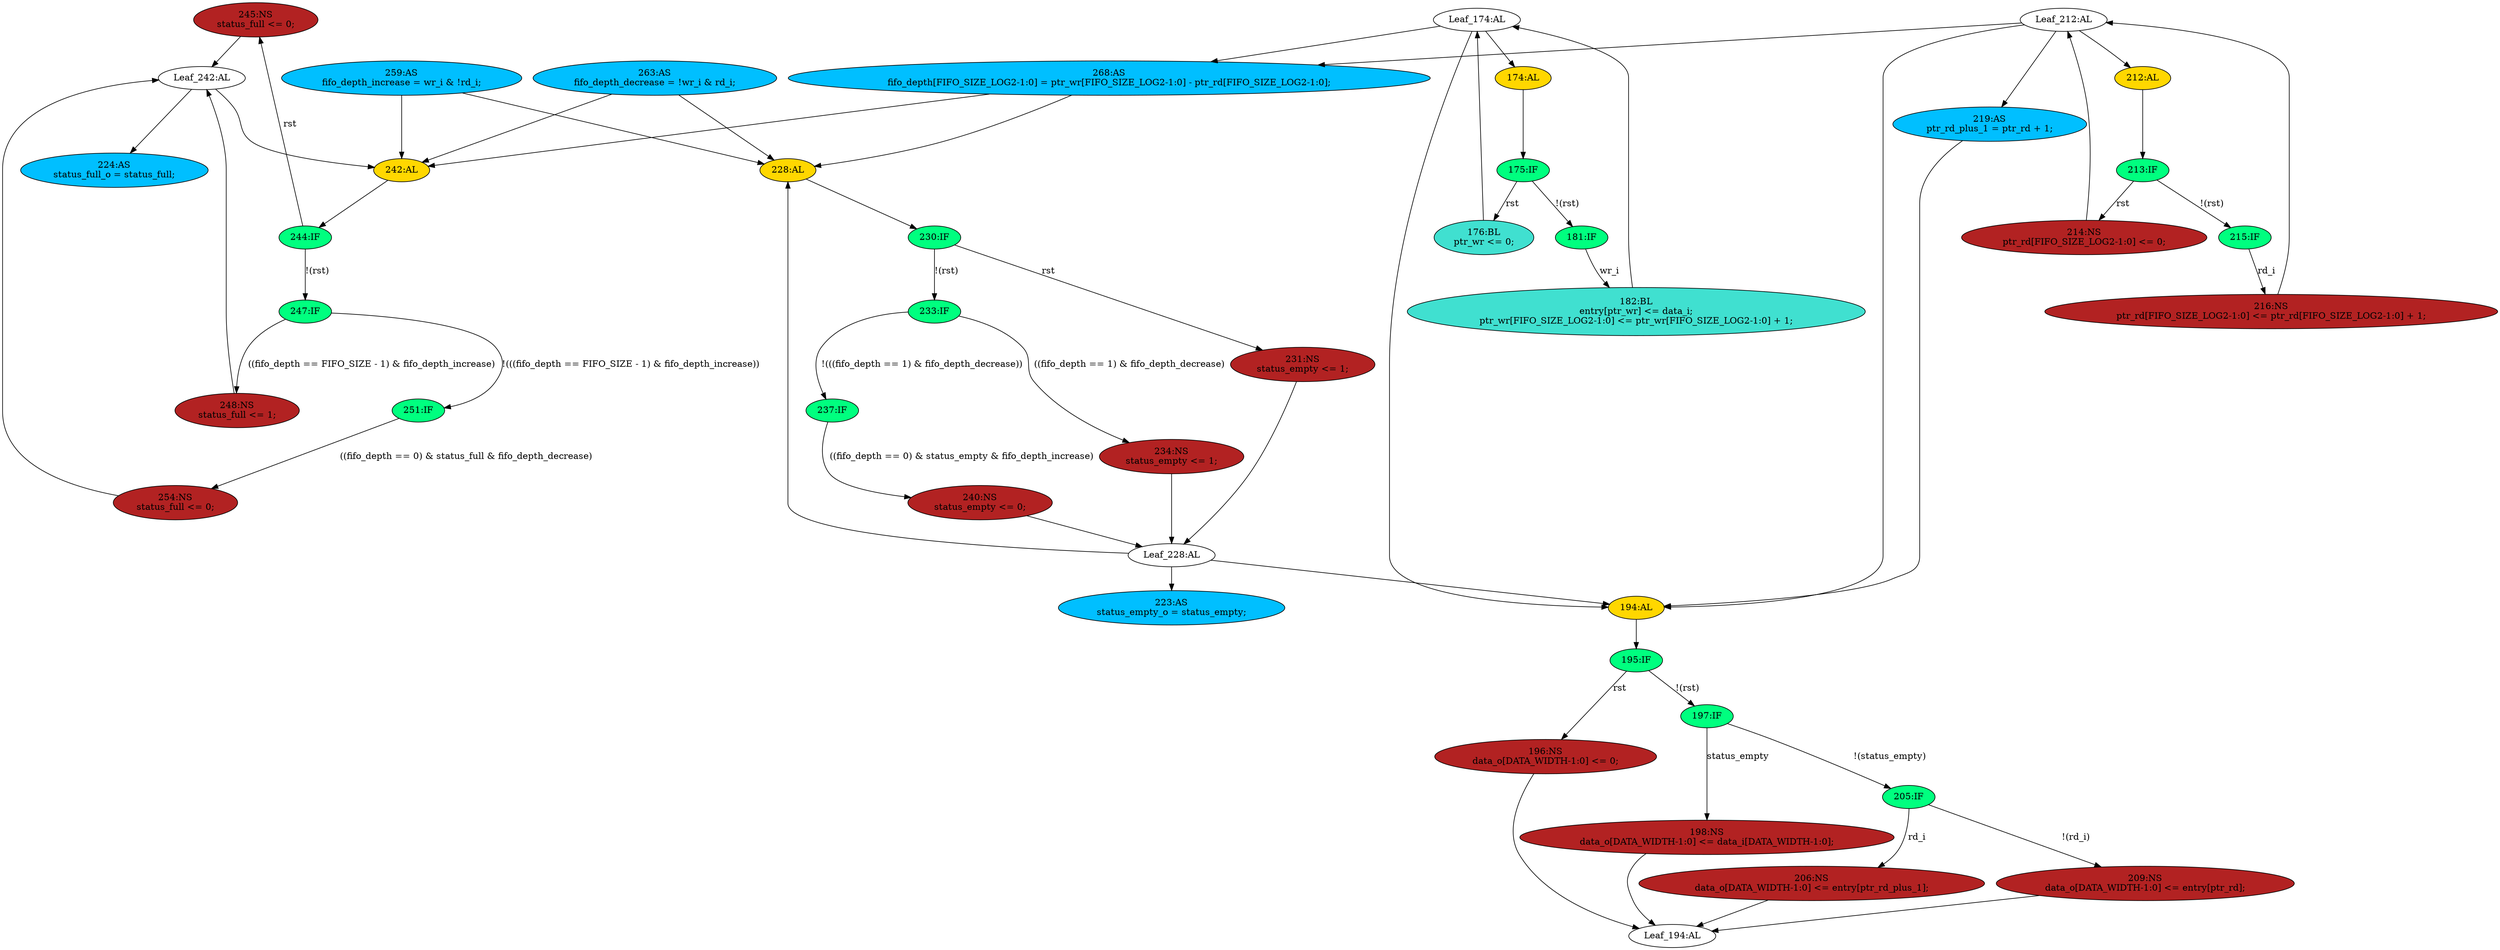 strict digraph "compose( ,  )" {
	node [label="\N"];
	"245:NS"	 [ast="<pyverilog.vparser.ast.NonblockingSubstitution object at 0x7f35d6225a10>",
		fillcolor=firebrick,
		label="245:NS
status_full <= 0;",
		statements="[<pyverilog.vparser.ast.NonblockingSubstitution object at 0x7f35d6225a10>]",
		style=filled,
		typ=NonblockingSubstitution];
	"Leaf_242:AL"	 [def_var="['status_full']",
		label="Leaf_242:AL"];
	"245:NS" -> "Leaf_242:AL"	 [cond="[]",
		lineno=None];
	"224:AS"	 [ast="<pyverilog.vparser.ast.Assign object at 0x7f35d6664b90>",
		def_var="['status_full_o']",
		fillcolor=deepskyblue,
		label="224:AS
status_full_o = status_full;",
		statements="[]",
		style=filled,
		typ=Assign,
		use_var="['status_full']"];
	"244:IF"	 [ast="<pyverilog.vparser.ast.IfStatement object at 0x7f35d62259d0>",
		fillcolor=springgreen,
		label="244:IF",
		statements="[]",
		style=filled,
		typ=IfStatement];
	"244:IF" -> "245:NS"	 [cond="['rst']",
		label=rst,
		lineno=244];
	"247:IF"	 [ast="<pyverilog.vparser.ast.IfStatement object at 0x7f35d6225e10>",
		fillcolor=springgreen,
		label="247:IF",
		statements="[]",
		style=filled,
		typ=IfStatement];
	"244:IF" -> "247:IF"	 [cond="['rst']",
		label="!(rst)",
		lineno=244];
	"259:AS"	 [ast="<pyverilog.vparser.ast.Assign object at 0x7f35d622f350>",
		def_var="['fifo_depth_increase']",
		fillcolor=deepskyblue,
		label="259:AS
fifo_depth_increase = wr_i & !rd_i;",
		statements="[]",
		style=filled,
		typ=Assign,
		use_var="['wr_i', 'rd_i']"];
	"242:AL"	 [ast="<pyverilog.vparser.ast.Always object at 0x7f35d6225810>",
		clk_sens=True,
		fillcolor=gold,
		label="242:AL",
		sens="['clk', 'rst']",
		statements="[]",
		style=filled,
		typ=Always,
		use_var="['status_full', 'fifo_depth_increase', 'fifo_depth_decrease', 'rst', 'fifo_depth', 'FIFO_SIZE']"];
	"259:AS" -> "242:AL";
	"228:AL"	 [ast="<pyverilog.vparser.ast.Always object at 0x7f35d6664d90>",
		clk_sens=True,
		fillcolor=gold,
		label="228:AL",
		sens="['clk', 'rst']",
		statements="[]",
		style=filled,
		typ=Always,
		use_var="['rst', 'status_empty', 'fifo_depth_decrease', 'fifo_depth', 'fifo_depth_increase']"];
	"259:AS" -> "228:AL";
	"233:IF"	 [ast="<pyverilog.vparser.ast.IfStatement object at 0x7f35d6225350>",
		fillcolor=springgreen,
		label="233:IF",
		statements="[]",
		style=filled,
		typ=IfStatement];
	"234:NS"	 [ast="<pyverilog.vparser.ast.NonblockingSubstitution object at 0x7f35d6225390>",
		fillcolor=firebrick,
		label="234:NS
status_empty <= 1;",
		statements="[<pyverilog.vparser.ast.NonblockingSubstitution object at 0x7f35d6225390>]",
		style=filled,
		typ=NonblockingSubstitution];
	"233:IF" -> "234:NS"	 [cond="['fifo_depth', 'fifo_depth_decrease']",
		label="((fifo_depth == 1) & fifo_depth_decrease)",
		lineno=233];
	"237:IF"	 [ast="<pyverilog.vparser.ast.IfStatement object at 0x7f35d6225750>",
		fillcolor=springgreen,
		label="237:IF",
		statements="[]",
		style=filled,
		typ=IfStatement];
	"233:IF" -> "237:IF"	 [cond="['fifo_depth', 'fifo_depth_decrease']",
		label="!(((fifo_depth == 1) & fifo_depth_decrease))",
		lineno=233];
	"182:BL"	 [ast="<pyverilog.vparser.ast.Block object at 0x7f35d6667a10>",
		fillcolor=turquoise,
		label="182:BL
entry[ptr_wr] <= data_i;
ptr_wr[FIFO_SIZE_LOG2-1:0] <= ptr_wr[FIFO_SIZE_LOG2-1:0] + 1;",
		statements="[<pyverilog.vparser.ast.NonblockingSubstitution object at 0x7f35d6667850>, <pyverilog.vparser.ast.NonblockingSubstitution object \
at 0x7f35d6667d10>]",
		style=filled,
		typ=Block];
	"Leaf_174:AL"	 [def_var="['entry', 'ptr_wr']",
		label="Leaf_174:AL"];
	"182:BL" -> "Leaf_174:AL"	 [cond="[]",
		lineno=None];
	"194:AL"	 [ast="<pyverilog.vparser.ast.Always object at 0x7f35d6667e50>",
		clk_sens=True,
		fillcolor=gold,
		label="194:AL",
		sens="['clk', 'rst']",
		statements="[]",
		style=filled,
		typ=Always,
		use_var="['status_empty', 'ptr_rd_plus_1', 'data_i', 'ptr_rd', 'rd_i', 'rst', 'entry']"];
	"195:IF"	 [ast="<pyverilog.vparser.ast.IfStatement object at 0x7f35d66600d0>",
		fillcolor=springgreen,
		label="195:IF",
		statements="[]",
		style=filled,
		typ=IfStatement];
	"194:AL" -> "195:IF"	 [cond="[]",
		lineno=None];
	"254:NS"	 [ast="<pyverilog.vparser.ast.NonblockingSubstitution object at 0x7f35d622f2d0>",
		fillcolor=firebrick,
		label="254:NS
status_full <= 0;",
		statements="[<pyverilog.vparser.ast.NonblockingSubstitution object at 0x7f35d622f2d0>]",
		style=filled,
		typ=NonblockingSubstitution];
	"254:NS" -> "Leaf_242:AL"	 [cond="[]",
		lineno=None];
	"176:BL"	 [ast="<pyverilog.vparser.ast.Block object at 0x7f35d6285b90>",
		fillcolor=turquoise,
		label="176:BL
ptr_wr <= 0;",
		statements="[<pyverilog.vparser.ast.NonblockingSubstitution object at 0x7f35d6667510>]",
		style=filled,
		typ=Block];
	"176:BL" -> "Leaf_174:AL"	 [cond="[]",
		lineno=None];
	"213:IF"	 [ast="<pyverilog.vparser.ast.IfStatement object at 0x7f35d6664110>",
		fillcolor=springgreen,
		label="213:IF",
		statements="[]",
		style=filled,
		typ=IfStatement];
	"215:IF"	 [ast="<pyverilog.vparser.ast.IfStatement object at 0x7f35d6664450>",
		fillcolor=springgreen,
		label="215:IF",
		statements="[]",
		style=filled,
		typ=IfStatement];
	"213:IF" -> "215:IF"	 [cond="['rst']",
		label="!(rst)",
		lineno=213];
	"214:NS"	 [ast="<pyverilog.vparser.ast.NonblockingSubstitution object at 0x7f35d6664150>",
		fillcolor=firebrick,
		label="214:NS
ptr_rd[FIFO_SIZE_LOG2-1:0] <= 0;",
		statements="[<pyverilog.vparser.ast.NonblockingSubstitution object at 0x7f35d6664150>]",
		style=filled,
		typ=NonblockingSubstitution];
	"213:IF" -> "214:NS"	 [cond="['rst']",
		label=rst,
		lineno=213];
	"Leaf_228:AL"	 [def_var="['status_empty']",
		label="Leaf_228:AL"];
	"Leaf_228:AL" -> "194:AL";
	"223:AS"	 [ast="<pyverilog.vparser.ast.Assign object at 0x7f35d6664a10>",
		def_var="['status_empty_o']",
		fillcolor=deepskyblue,
		label="223:AS
status_empty_o = status_empty;",
		statements="[]",
		style=filled,
		typ=Assign,
		use_var="['status_empty']"];
	"Leaf_228:AL" -> "223:AS";
	"Leaf_228:AL" -> "228:AL";
	"231:NS"	 [ast="<pyverilog.vparser.ast.NonblockingSubstitution object at 0x7f35d6664f50>",
		fillcolor=firebrick,
		label="231:NS
status_empty <= 1;",
		statements="[<pyverilog.vparser.ast.NonblockingSubstitution object at 0x7f35d6664f50>]",
		style=filled,
		typ=NonblockingSubstitution];
	"231:NS" -> "Leaf_228:AL"	 [cond="[]",
		lineno=None];
	"Leaf_174:AL" -> "194:AL";
	"174:AL"	 [ast="<pyverilog.vparser.ast.Always object at 0x7f35d6285d90>",
		clk_sens=True,
		fillcolor=gold,
		label="174:AL",
		sens="['clk', 'rst']",
		statements="[]",
		style=filled,
		typ=Always,
		use_var="['rst', 'data_i', 'wr_i', 'ptr_wr']"];
	"Leaf_174:AL" -> "174:AL";
	"268:AS"	 [ast="<pyverilog.vparser.ast.Assign object at 0x7f35d622fb50>",
		def_var="['fifo_depth']",
		fillcolor=deepskyblue,
		label="268:AS
fifo_depth[FIFO_SIZE_LOG2-1:0] = ptr_wr[FIFO_SIZE_LOG2-1:0] - ptr_rd[FIFO_SIZE_LOG2-1:0];",
		statements="[]",
		style=filled,
		typ=Assign,
		use_var="['ptr_wr', 'ptr_rd']"];
	"Leaf_174:AL" -> "268:AS";
	"Leaf_212:AL"	 [def_var="['ptr_rd']",
		label="Leaf_212:AL"];
	"Leaf_212:AL" -> "194:AL";
	"212:AL"	 [ast="<pyverilog.vparser.ast.Always object at 0x7f35d6660d90>",
		clk_sens=True,
		fillcolor=gold,
		label="212:AL",
		sens="['clk', 'rst']",
		statements="[]",
		style=filled,
		typ=Always,
		use_var="['rst', 'ptr_rd', 'rd_i']"];
	"Leaf_212:AL" -> "212:AL";
	"219:AS"	 [ast="<pyverilog.vparser.ast.Assign object at 0x7f35d6664850>",
		def_var="['ptr_rd_plus_1']",
		fillcolor=deepskyblue,
		label="219:AS
ptr_rd_plus_1 = ptr_rd + 1;",
		statements="[]",
		style=filled,
		typ=Assign,
		use_var="['ptr_rd']"];
	"Leaf_212:AL" -> "219:AS";
	"Leaf_212:AL" -> "268:AS";
	"196:NS"	 [ast="<pyverilog.vparser.ast.NonblockingSubstitution object at 0x7f35d6660110>",
		fillcolor=firebrick,
		label="196:NS
data_o[DATA_WIDTH-1:0] <= 0;",
		statements="[<pyverilog.vparser.ast.NonblockingSubstitution object at 0x7f35d6660110>]",
		style=filled,
		typ=NonblockingSubstitution];
	"Leaf_194:AL"	 [def_var="['data_o']",
		label="Leaf_194:AL"];
	"196:NS" -> "Leaf_194:AL"	 [cond="[]",
		lineno=None];
	"212:AL" -> "213:IF"	 [cond="[]",
		lineno=None];
	"251:IF"	 [ast="<pyverilog.vparser.ast.IfStatement object at 0x7f35d622f050>",
		fillcolor=springgreen,
		label="251:IF",
		statements="[]",
		style=filled,
		typ=IfStatement];
	"251:IF" -> "254:NS"	 [cond="['fifo_depth', 'status_full', 'fifo_depth_decrease']",
		label="((fifo_depth == 0) & status_full & fifo_depth_decrease)",
		lineno=251];
	"Leaf_242:AL" -> "224:AS";
	"Leaf_242:AL" -> "242:AL";
	"242:AL" -> "244:IF"	 [cond="[]",
		lineno=None];
	"230:IF"	 [ast="<pyverilog.vparser.ast.IfStatement object at 0x7f35d6664f10>",
		fillcolor=springgreen,
		label="230:IF",
		statements="[]",
		style=filled,
		typ=IfStatement];
	"230:IF" -> "233:IF"	 [cond="['rst']",
		label="!(rst)",
		lineno=230];
	"230:IF" -> "231:NS"	 [cond="['rst']",
		label=rst,
		lineno=230];
	"216:NS"	 [ast="<pyverilog.vparser.ast.NonblockingSubstitution object at 0x7f35d6664750>",
		fillcolor=firebrick,
		label="216:NS
ptr_rd[FIFO_SIZE_LOG2-1:0] <= ptr_rd[FIFO_SIZE_LOG2-1:0] + 1;",
		statements="[<pyverilog.vparser.ast.NonblockingSubstitution object at 0x7f35d6664750>]",
		style=filled,
		typ=NonblockingSubstitution];
	"215:IF" -> "216:NS"	 [cond="['rd_i']",
		label=rd_i,
		lineno=215];
	"216:NS" -> "Leaf_212:AL"	 [cond="[]",
		lineno=None];
	"234:NS" -> "Leaf_228:AL"	 [cond="[]",
		lineno=None];
	"195:IF" -> "196:NS"	 [cond="['rst']",
		label=rst,
		lineno=195];
	"197:IF"	 [ast="<pyverilog.vparser.ast.IfStatement object at 0x7f35d6660610>",
		fillcolor=springgreen,
		label="197:IF",
		statements="[]",
		style=filled,
		typ=IfStatement];
	"195:IF" -> "197:IF"	 [cond="['rst']",
		label="!(rst)",
		lineno=195];
	"205:IF"	 [ast="<pyverilog.vparser.ast.IfStatement object at 0x7f35d6660c90>",
		fillcolor=springgreen,
		label="205:IF",
		statements="[]",
		style=filled,
		typ=IfStatement];
	"197:IF" -> "205:IF"	 [cond="['status_empty']",
		label="!(status_empty)",
		lineno=197];
	"198:NS"	 [ast="<pyverilog.vparser.ast.NonblockingSubstitution object at 0x7f35d66605d0>",
		fillcolor=firebrick,
		label="198:NS
data_o[DATA_WIDTH-1:0] <= data_i[DATA_WIDTH-1:0];",
		statements="[<pyverilog.vparser.ast.NonblockingSubstitution object at 0x7f35d66605d0>]",
		style=filled,
		typ=NonblockingSubstitution];
	"197:IF" -> "198:NS"	 [cond="['status_empty']",
		label=status_empty,
		lineno=197];
	"209:NS"	 [ast="<pyverilog.vparser.ast.NonblockingSubstitution object at 0x7f35d6660e10>",
		fillcolor=firebrick,
		label="209:NS
data_o[DATA_WIDTH-1:0] <= entry[ptr_rd];",
		statements="[<pyverilog.vparser.ast.NonblockingSubstitution object at 0x7f35d6660e10>]",
		style=filled,
		typ=NonblockingSubstitution];
	"209:NS" -> "Leaf_194:AL"	 [cond="[]",
		lineno=None];
	"219:AS" -> "194:AL";
	"205:IF" -> "209:NS"	 [cond="['rd_i']",
		label="!(rd_i)",
		lineno=205];
	"206:NS"	 [ast="<pyverilog.vparser.ast.NonblockingSubstitution object at 0x7f35d6660ad0>",
		fillcolor=firebrick,
		label="206:NS
data_o[DATA_WIDTH-1:0] <= entry[ptr_rd_plus_1];",
		statements="[<pyverilog.vparser.ast.NonblockingSubstitution object at 0x7f35d6660ad0>]",
		style=filled,
		typ=NonblockingSubstitution];
	"205:IF" -> "206:NS"	 [cond="['rd_i']",
		label=rd_i,
		lineno=205];
	"263:AS"	 [ast="<pyverilog.vparser.ast.Assign object at 0x7f35d622f510>",
		def_var="['fifo_depth_decrease']",
		fillcolor=deepskyblue,
		label="263:AS
fifo_depth_decrease = !wr_i & rd_i;",
		statements="[]",
		style=filled,
		typ=Assign,
		use_var="['wr_i', 'rd_i']"];
	"263:AS" -> "242:AL";
	"263:AS" -> "228:AL";
	"206:NS" -> "Leaf_194:AL"	 [cond="[]",
		lineno=None];
	"175:IF"	 [ast="<pyverilog.vparser.ast.IfStatement object at 0x7f35d6667590>",
		fillcolor=springgreen,
		label="175:IF",
		statements="[]",
		style=filled,
		typ=IfStatement];
	"175:IF" -> "176:BL"	 [cond="['rst']",
		label=rst,
		lineno=175];
	"181:IF"	 [ast="<pyverilog.vparser.ast.IfStatement object at 0x7f35d6667690>",
		fillcolor=springgreen,
		label="181:IF",
		statements="[]",
		style=filled,
		typ=IfStatement];
	"175:IF" -> "181:IF"	 [cond="['rst']",
		label="!(rst)",
		lineno=175];
	"228:AL" -> "230:IF"	 [cond="[]",
		lineno=None];
	"174:AL" -> "175:IF"	 [cond="[]",
		lineno=None];
	"240:NS"	 [ast="<pyverilog.vparser.ast.NonblockingSubstitution object at 0x7f35d6225850>",
		fillcolor=firebrick,
		label="240:NS
status_empty <= 0;",
		statements="[<pyverilog.vparser.ast.NonblockingSubstitution object at 0x7f35d6225850>]",
		style=filled,
		typ=NonblockingSubstitution];
	"237:IF" -> "240:NS"	 [cond="['fifo_depth', 'status_empty', 'fifo_depth_increase']",
		label="((fifo_depth == 0) & status_empty & fifo_depth_increase)",
		lineno=237];
	"248:NS"	 [ast="<pyverilog.vparser.ast.NonblockingSubstitution object at 0x7f35d6225e50>",
		fillcolor=firebrick,
		label="248:NS
status_full <= 1;",
		statements="[<pyverilog.vparser.ast.NonblockingSubstitution object at 0x7f35d6225e50>]",
		style=filled,
		typ=NonblockingSubstitution];
	"248:NS" -> "Leaf_242:AL"	 [cond="[]",
		lineno=None];
	"268:AS" -> "242:AL";
	"268:AS" -> "228:AL";
	"214:NS" -> "Leaf_212:AL"	 [cond="[]",
		lineno=None];
	"240:NS" -> "Leaf_228:AL"	 [cond="[]",
		lineno=None];
	"247:IF" -> "251:IF"	 [cond="['fifo_depth', 'FIFO_SIZE', 'fifo_depth_increase']",
		label="!(((fifo_depth == FIFO_SIZE - 1) & fifo_depth_increase))",
		lineno=247];
	"247:IF" -> "248:NS"	 [cond="['fifo_depth', 'FIFO_SIZE', 'fifo_depth_increase']",
		label="((fifo_depth == FIFO_SIZE - 1) & fifo_depth_increase)",
		lineno=247];
	"198:NS" -> "Leaf_194:AL"	 [cond="[]",
		lineno=None];
	"181:IF" -> "182:BL"	 [cond="['wr_i']",
		label=wr_i,
		lineno=181];
}
